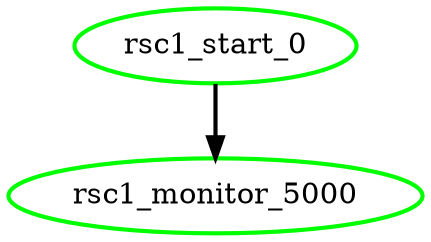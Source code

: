 digraph "g" {
	size = "30,30"
"rsc1_start_0" [ tooltip="node1" style=bold color="green" fontcolor="black" ]
"rsc1_monitor_5000" [ tooltip="node1" style=bold color="green" fontcolor="black" ]
"rsc1_start_0" -> "rsc1_monitor_5000" [ style = bold]
}
